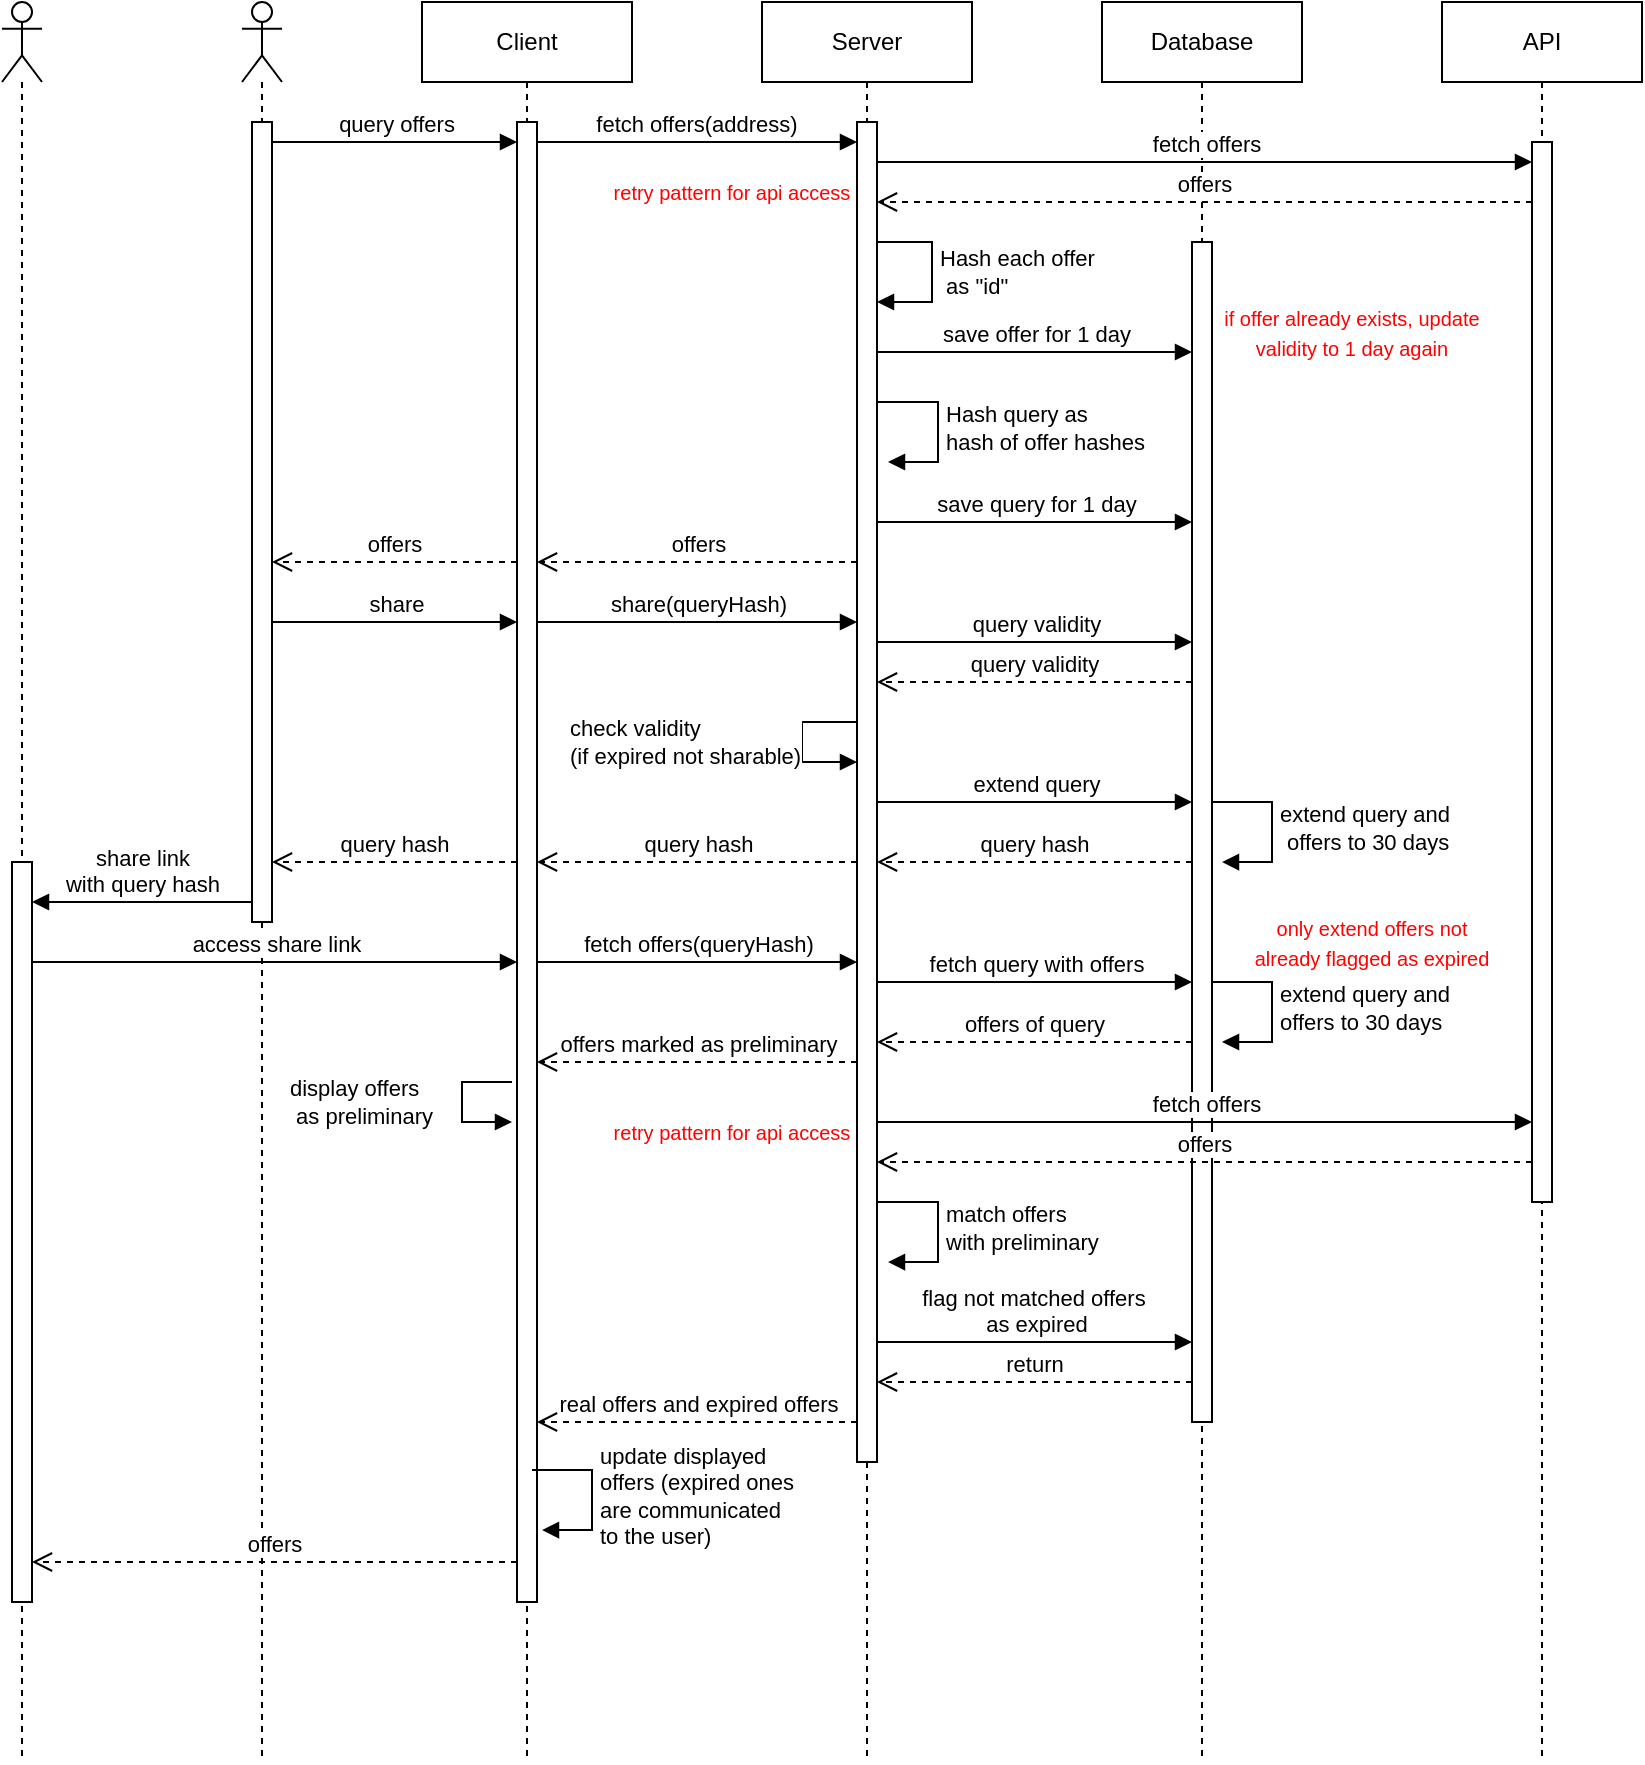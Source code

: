 <mxfile version="26.2.15">
  <diagram name="Page-1" id="uvZ_p6zEdQjQPHURUwZK">
    <mxGraphModel dx="1846" dy="647" grid="1" gridSize="10" guides="1" tooltips="1" connect="1" arrows="1" fold="1" page="1" pageScale="1" pageWidth="850" pageHeight="1100" math="0" shadow="0">
      <root>
        <mxCell id="0" />
        <mxCell id="1" parent="0" />
        <mxCell id="SsUKi70PaGGUsnkP7HMS-1" value="Client" style="shape=umlLifeline;perimeter=lifelinePerimeter;whiteSpace=wrap;html=1;container=1;dropTarget=0;collapsible=0;recursiveResize=0;outlineConnect=0;portConstraint=eastwest;newEdgeStyle={&quot;curved&quot;:0,&quot;rounded&quot;:0};" vertex="1" parent="1">
          <mxGeometry x="170" y="80" width="105" height="880" as="geometry" />
        </mxCell>
        <mxCell id="SsUKi70PaGGUsnkP7HMS-8" value="" style="html=1;points=[[0,0,0,0,5],[0,1,0,0,-5],[1,0,0,0,5],[1,1,0,0,-5]];perimeter=orthogonalPerimeter;outlineConnect=0;targetShapes=umlLifeline;portConstraint=eastwest;newEdgeStyle={&quot;curved&quot;:0,&quot;rounded&quot;:0};" vertex="1" parent="SsUKi70PaGGUsnkP7HMS-1">
          <mxGeometry x="47.5" y="60" width="10" height="740" as="geometry" />
        </mxCell>
        <mxCell id="SsUKi70PaGGUsnkP7HMS-41" value="update displayed&lt;div&gt;offers (expired ones&lt;/div&gt;&lt;div&gt;are communicated&amp;nbsp;&lt;/div&gt;&lt;div&gt;to the user)&lt;/div&gt;" style="html=1;align=left;spacingLeft=2;endArrow=block;rounded=0;edgeStyle=orthogonalEdgeStyle;curved=0;rounded=0;" edge="1" parent="SsUKi70PaGGUsnkP7HMS-1">
          <mxGeometry relative="1" as="geometry">
            <mxPoint x="55" y="734" as="sourcePoint" />
            <Array as="points">
              <mxPoint x="85" y="764" />
            </Array>
            <mxPoint x="60" y="764.043" as="targetPoint" />
          </mxGeometry>
        </mxCell>
        <mxCell id="SsUKi70PaGGUsnkP7HMS-56" value="display&amp;nbsp;&lt;span style=&quot;background-color: light-dark(#ffffff, var(--ge-dark-color, #121212)); color: light-dark(rgb(0, 0, 0), rgb(255, 255, 255));&quot;&gt;offers&lt;/span&gt;&lt;div&gt;&lt;span style=&quot;background-color: light-dark(#ffffff, var(--ge-dark-color, #121212)); color: light-dark(rgb(0, 0, 0), rgb(255, 255, 255));&quot;&gt;&amp;nbsp;as preliminary&lt;/span&gt;&lt;/div&gt;" style="html=1;align=left;spacingLeft=2;endArrow=block;rounded=0;edgeStyle=orthogonalEdgeStyle;curved=0;rounded=0;" edge="1" parent="SsUKi70PaGGUsnkP7HMS-1">
          <mxGeometry y="-90" relative="1" as="geometry">
            <mxPoint x="45" y="540" as="sourcePoint" />
            <Array as="points">
              <mxPoint x="20" y="540" />
              <mxPoint x="20" y="560" />
            </Array>
            <mxPoint x="45" y="560" as="targetPoint" />
            <mxPoint as="offset" />
          </mxGeometry>
        </mxCell>
        <mxCell id="SsUKi70PaGGUsnkP7HMS-2" value="Server" style="shape=umlLifeline;perimeter=lifelinePerimeter;whiteSpace=wrap;html=1;container=1;dropTarget=0;collapsible=0;recursiveResize=0;outlineConnect=0;portConstraint=eastwest;newEdgeStyle={&quot;curved&quot;:0,&quot;rounded&quot;:0};" vertex="1" parent="1">
          <mxGeometry x="340" y="80" width="105" height="880" as="geometry" />
        </mxCell>
        <mxCell id="SsUKi70PaGGUsnkP7HMS-9" value="" style="html=1;points=[[0,0,0,0,5],[0,1,0,0,-5],[1,0,0,0,5],[1,1,0,0,-5]];perimeter=orthogonalPerimeter;outlineConnect=0;targetShapes=umlLifeline;portConstraint=eastwest;newEdgeStyle={&quot;curved&quot;:0,&quot;rounded&quot;:0};" vertex="1" parent="SsUKi70PaGGUsnkP7HMS-2">
          <mxGeometry x="47.5" y="60" width="10" height="670" as="geometry" />
        </mxCell>
        <mxCell id="SsUKi70PaGGUsnkP7HMS-18" value="Hash each offer&lt;div&gt;&amp;nbsp;as &quot;id&quot;&lt;/div&gt;" style="html=1;align=left;spacingLeft=2;endArrow=block;rounded=0;edgeStyle=orthogonalEdgeStyle;curved=0;rounded=0;" edge="1" target="SsUKi70PaGGUsnkP7HMS-9" parent="SsUKi70PaGGUsnkP7HMS-2" source="SsUKi70PaGGUsnkP7HMS-9">
          <mxGeometry relative="1" as="geometry">
            <mxPoint x="55" y="120" as="sourcePoint" />
            <Array as="points">
              <mxPoint x="85" y="120" />
              <mxPoint x="85" y="150" />
            </Array>
            <mxPoint x="60" y="150" as="targetPoint" />
          </mxGeometry>
        </mxCell>
        <mxCell id="SsUKi70PaGGUsnkP7HMS-24" value="Hash query as&lt;br&gt;hash of offer hashes" style="html=1;align=left;spacingLeft=2;endArrow=block;rounded=0;edgeStyle=orthogonalEdgeStyle;curved=0;rounded=0;" edge="1" parent="SsUKi70PaGGUsnkP7HMS-2">
          <mxGeometry relative="1" as="geometry">
            <mxPoint x="58" y="200" as="sourcePoint" />
            <Array as="points">
              <mxPoint x="88" y="200" />
              <mxPoint x="88" y="230" />
            </Array>
            <mxPoint x="63" y="230" as="targetPoint" />
          </mxGeometry>
        </mxCell>
        <mxCell id="SsUKi70PaGGUsnkP7HMS-62" value="check validity&amp;nbsp;&lt;div&gt;(if expired not sharable)&lt;/div&gt;" style="html=1;align=left;spacingLeft=2;endArrow=block;rounded=0;edgeStyle=orthogonalEdgeStyle;curved=0;rounded=0;" edge="1" target="SsUKi70PaGGUsnkP7HMS-9" parent="SsUKi70PaGGUsnkP7HMS-2" source="SsUKi70PaGGUsnkP7HMS-9">
          <mxGeometry x="-0.001" y="-120" relative="1" as="geometry">
            <mxPoint x="-50" y="345" as="sourcePoint" />
            <Array as="points">
              <mxPoint x="20" y="360" />
              <mxPoint x="20" y="380" />
            </Array>
            <mxPoint x="-45" y="375.0" as="targetPoint" />
            <mxPoint as="offset" />
          </mxGeometry>
        </mxCell>
        <mxCell id="SsUKi70PaGGUsnkP7HMS-3" value="Database" style="shape=umlLifeline;perimeter=lifelinePerimeter;whiteSpace=wrap;html=1;container=1;dropTarget=0;collapsible=0;recursiveResize=0;outlineConnect=0;portConstraint=eastwest;newEdgeStyle={&quot;curved&quot;:0,&quot;rounded&quot;:0};" vertex="1" parent="1">
          <mxGeometry x="510" y="80" width="100" height="880" as="geometry" />
        </mxCell>
        <mxCell id="SsUKi70PaGGUsnkP7HMS-15" value="" style="html=1;points=[[0,0,0,0,5],[0,1,0,0,-5],[1,0,0,0,5],[1,1,0,0,-5]];perimeter=orthogonalPerimeter;outlineConnect=0;targetShapes=umlLifeline;portConstraint=eastwest;newEdgeStyle={&quot;curved&quot;:0,&quot;rounded&quot;:0};" vertex="1" parent="SsUKi70PaGGUsnkP7HMS-3">
          <mxGeometry x="45" y="120" width="10" height="590" as="geometry" />
        </mxCell>
        <mxCell id="SsUKi70PaGGUsnkP7HMS-4" value="API" style="shape=umlLifeline;perimeter=lifelinePerimeter;whiteSpace=wrap;html=1;container=1;dropTarget=0;collapsible=0;recursiveResize=0;outlineConnect=0;portConstraint=eastwest;newEdgeStyle={&quot;curved&quot;:0,&quot;rounded&quot;:0};" vertex="1" parent="1">
          <mxGeometry x="680" y="80" width="100" height="880" as="geometry" />
        </mxCell>
        <mxCell id="SsUKi70PaGGUsnkP7HMS-10" value="" style="html=1;points=[[0,0,0,0,5],[0,1,0,0,-5],[1,0,0,0,5],[1,1,0,0,-5]];perimeter=orthogonalPerimeter;outlineConnect=0;targetShapes=umlLifeline;portConstraint=eastwest;newEdgeStyle={&quot;curved&quot;:0,&quot;rounded&quot;:0};" vertex="1" parent="SsUKi70PaGGUsnkP7HMS-4">
          <mxGeometry x="45" y="70" width="10" height="530" as="geometry" />
        </mxCell>
        <mxCell id="SsUKi70PaGGUsnkP7HMS-6" value="" style="shape=umlLifeline;perimeter=lifelinePerimeter;whiteSpace=wrap;html=1;container=1;dropTarget=0;collapsible=0;recursiveResize=0;outlineConnect=0;portConstraint=eastwest;newEdgeStyle={&quot;curved&quot;:0,&quot;rounded&quot;:0};participant=umlActor;" vertex="1" parent="1">
          <mxGeometry x="80" y="80" width="20" height="880" as="geometry" />
        </mxCell>
        <mxCell id="SsUKi70PaGGUsnkP7HMS-7" value="" style="html=1;points=[[0,0,0,0,5],[0,1,0,0,-5],[1,0,0,0,5],[1,1,0,0,-5]];perimeter=orthogonalPerimeter;outlineConnect=0;targetShapes=umlLifeline;portConstraint=eastwest;newEdgeStyle={&quot;curved&quot;:0,&quot;rounded&quot;:0};" vertex="1" parent="SsUKi70PaGGUsnkP7HMS-6">
          <mxGeometry x="5" y="60" width="10" height="400" as="geometry" />
        </mxCell>
        <mxCell id="SsUKi70PaGGUsnkP7HMS-11" value="query offers" style="html=1;verticalAlign=bottom;endArrow=block;curved=0;rounded=0;" edge="1" parent="1" source="SsUKi70PaGGUsnkP7HMS-7" target="SsUKi70PaGGUsnkP7HMS-8">
          <mxGeometry width="80" relative="1" as="geometry">
            <mxPoint x="95" y="160" as="sourcePoint" />
            <mxPoint x="215" y="160" as="targetPoint" />
            <Array as="points">
              <mxPoint x="160" y="150" />
            </Array>
          </mxGeometry>
        </mxCell>
        <mxCell id="SsUKi70PaGGUsnkP7HMS-12" value="fetch offers(address)" style="html=1;verticalAlign=bottom;endArrow=block;curved=0;rounded=0;" edge="1" parent="1" source="SsUKi70PaGGUsnkP7HMS-8" target="SsUKi70PaGGUsnkP7HMS-9">
          <mxGeometry x="-0.005" width="80" relative="1" as="geometry">
            <mxPoint x="270" y="150" as="sourcePoint" />
            <mxPoint x="350" y="150" as="targetPoint" />
            <Array as="points">
              <mxPoint x="300" y="150" />
            </Array>
            <mxPoint as="offset" />
          </mxGeometry>
        </mxCell>
        <mxCell id="SsUKi70PaGGUsnkP7HMS-13" value="fetch offers" style="html=1;verticalAlign=bottom;endArrow=block;curved=0;rounded=0;" edge="1" parent="1" source="SsUKi70PaGGUsnkP7HMS-9" target="SsUKi70PaGGUsnkP7HMS-10">
          <mxGeometry width="80" relative="1" as="geometry">
            <mxPoint x="420" y="160" as="sourcePoint" />
            <mxPoint x="500" y="160" as="targetPoint" />
            <Array as="points">
              <mxPoint x="560" y="160" />
            </Array>
          </mxGeometry>
        </mxCell>
        <mxCell id="SsUKi70PaGGUsnkP7HMS-14" value="offers" style="html=1;verticalAlign=bottom;endArrow=open;dashed=1;endSize=8;curved=0;rounded=0;" edge="1" parent="1" source="SsUKi70PaGGUsnkP7HMS-10" target="SsUKi70PaGGUsnkP7HMS-9">
          <mxGeometry relative="1" as="geometry">
            <mxPoint x="600" y="180" as="sourcePoint" />
            <mxPoint x="520" y="180" as="targetPoint" />
            <Array as="points">
              <mxPoint x="560" y="180" />
            </Array>
          </mxGeometry>
        </mxCell>
        <mxCell id="SsUKi70PaGGUsnkP7HMS-19" value="save offer for 1 day" style="html=1;verticalAlign=bottom;endArrow=block;curved=0;rounded=0;" edge="1" parent="1" source="SsUKi70PaGGUsnkP7HMS-9" target="SsUKi70PaGGUsnkP7HMS-15">
          <mxGeometry width="80" relative="1" as="geometry">
            <mxPoint x="420" y="250" as="sourcePoint" />
            <mxPoint x="500" y="250" as="targetPoint" />
            <Array as="points">
              <mxPoint x="480" y="255" />
            </Array>
          </mxGeometry>
        </mxCell>
        <mxCell id="SsUKi70PaGGUsnkP7HMS-25" value="save query for 1 day" style="html=1;verticalAlign=bottom;endArrow=block;curved=0;rounded=0;" edge="1" parent="1" source="SsUKi70PaGGUsnkP7HMS-9" target="SsUKi70PaGGUsnkP7HMS-15">
          <mxGeometry width="80" relative="1" as="geometry">
            <mxPoint x="410" y="340" as="sourcePoint" />
            <mxPoint x="490" y="340" as="targetPoint" />
            <Array as="points">
              <mxPoint x="470" y="340" />
            </Array>
          </mxGeometry>
        </mxCell>
        <mxCell id="SsUKi70PaGGUsnkP7HMS-26" value="offers" style="html=1;verticalAlign=bottom;endArrow=open;dashed=1;endSize=8;curved=0;rounded=0;" edge="1" parent="1" source="SsUKi70PaGGUsnkP7HMS-9" target="SsUKi70PaGGUsnkP7HMS-8">
          <mxGeometry relative="1" as="geometry">
            <mxPoint x="370" y="360" as="sourcePoint" />
            <mxPoint x="290" y="360" as="targetPoint" />
            <Array as="points">
              <mxPoint x="300" y="360" />
            </Array>
          </mxGeometry>
        </mxCell>
        <mxCell id="SsUKi70PaGGUsnkP7HMS-27" value="offers" style="html=1;verticalAlign=bottom;endArrow=open;dashed=1;endSize=8;curved=0;rounded=0;" edge="1" parent="1" source="SsUKi70PaGGUsnkP7HMS-8" target="SsUKi70PaGGUsnkP7HMS-7">
          <mxGeometry relative="1" as="geometry">
            <mxPoint x="210" y="370" as="sourcePoint" />
            <mxPoint x="130" y="370" as="targetPoint" />
            <Array as="points">
              <mxPoint x="150" y="360" />
            </Array>
          </mxGeometry>
        </mxCell>
        <mxCell id="SsUKi70PaGGUsnkP7HMS-28" value="share" style="html=1;verticalAlign=bottom;endArrow=block;curved=0;rounded=0;" edge="1" parent="1" source="SsUKi70PaGGUsnkP7HMS-7" target="SsUKi70PaGGUsnkP7HMS-8">
          <mxGeometry width="80" relative="1" as="geometry">
            <mxPoint x="110" y="390" as="sourcePoint" />
            <mxPoint x="190" y="390" as="targetPoint" />
            <Array as="points">
              <mxPoint x="150" y="390" />
            </Array>
          </mxGeometry>
        </mxCell>
        <mxCell id="SsUKi70PaGGUsnkP7HMS-29" value="share(queryHash)" style="html=1;verticalAlign=bottom;endArrow=block;curved=0;rounded=0;" edge="1" parent="1" source="SsUKi70PaGGUsnkP7HMS-8" target="SsUKi70PaGGUsnkP7HMS-9">
          <mxGeometry width="80" relative="1" as="geometry">
            <mxPoint x="240" y="390" as="sourcePoint" />
            <mxPoint x="320" y="390" as="targetPoint" />
            <Array as="points">
              <mxPoint x="310" y="390" />
            </Array>
          </mxGeometry>
        </mxCell>
        <mxCell id="SsUKi70PaGGUsnkP7HMS-30" value="query validity" style="html=1;verticalAlign=bottom;endArrow=block;curved=0;rounded=0;" edge="1" parent="1" source="SsUKi70PaGGUsnkP7HMS-9" target="SsUKi70PaGGUsnkP7HMS-15">
          <mxGeometry width="80" relative="1" as="geometry">
            <mxPoint x="420" y="400" as="sourcePoint" />
            <mxPoint x="500" y="400" as="targetPoint" />
            <Array as="points">
              <mxPoint x="480" y="400" />
            </Array>
          </mxGeometry>
        </mxCell>
        <mxCell id="SsUKi70PaGGUsnkP7HMS-32" value="&lt;span style=&quot;text-align: center;&quot;&gt;extend query and&amp;nbsp;&lt;/span&gt;&lt;div style=&quot;text-align: center;&quot;&gt;offers to 30 days&lt;/div&gt;" style="html=1;align=left;spacingLeft=2;endArrow=block;rounded=0;edgeStyle=orthogonalEdgeStyle;curved=0;rounded=0;" edge="1" parent="1">
          <mxGeometry relative="1" as="geometry">
            <mxPoint x="565" y="480" as="sourcePoint" />
            <Array as="points">
              <mxPoint x="595" y="510" />
            </Array>
            <mxPoint x="570" y="510.043" as="targetPoint" />
          </mxGeometry>
        </mxCell>
        <mxCell id="SsUKi70PaGGUsnkP7HMS-33" value="query hash" style="html=1;verticalAlign=bottom;endArrow=open;dashed=1;endSize=8;curved=0;rounded=0;" edge="1" parent="1" source="SsUKi70PaGGUsnkP7HMS-15" target="SsUKi70PaGGUsnkP7HMS-9">
          <mxGeometry relative="1" as="geometry">
            <mxPoint x="555" y="510" as="sourcePoint" />
            <mxPoint x="397.5" y="510" as="targetPoint" />
            <Array as="points">
              <mxPoint x="480" y="510" />
            </Array>
          </mxGeometry>
        </mxCell>
        <mxCell id="SsUKi70PaGGUsnkP7HMS-34" value="offers marked as&amp;nbsp;preliminary" style="html=1;verticalAlign=bottom;endArrow=open;dashed=1;endSize=8;curved=0;rounded=0;" edge="1" parent="1" source="SsUKi70PaGGUsnkP7HMS-9" target="SsUKi70PaGGUsnkP7HMS-8">
          <mxGeometry relative="1" as="geometry">
            <mxPoint x="387.5" y="610" as="sourcePoint" />
            <mxPoint x="227.5" y="610" as="targetPoint" />
            <Array as="points">
              <mxPoint x="300" y="610" />
            </Array>
          </mxGeometry>
        </mxCell>
        <mxCell id="SsUKi70PaGGUsnkP7HMS-35" value="fetch offers" style="html=1;verticalAlign=bottom;endArrow=block;curved=0;rounded=0;" edge="1" parent="1" source="SsUKi70PaGGUsnkP7HMS-9" target="SsUKi70PaGGUsnkP7HMS-10">
          <mxGeometry width="80" relative="1" as="geometry">
            <mxPoint x="397.5" y="640" as="sourcePoint" />
            <mxPoint x="725" y="640" as="targetPoint" />
            <Array as="points">
              <mxPoint x="560" y="640" />
            </Array>
          </mxGeometry>
        </mxCell>
        <mxCell id="SsUKi70PaGGUsnkP7HMS-36" value="offers" style="html=1;verticalAlign=bottom;endArrow=open;dashed=1;endSize=8;curved=0;rounded=0;" edge="1" parent="1" source="SsUKi70PaGGUsnkP7HMS-10" target="SsUKi70PaGGUsnkP7HMS-9">
          <mxGeometry relative="1" as="geometry">
            <mxPoint x="725" y="660" as="sourcePoint" />
            <mxPoint x="397.5" y="660" as="targetPoint" />
            <Array as="points">
              <mxPoint x="560" y="660" />
            </Array>
          </mxGeometry>
        </mxCell>
        <mxCell id="SsUKi70PaGGUsnkP7HMS-38" value="match offers&amp;nbsp;&lt;div&gt;with preliminary&lt;/div&gt;" style="html=1;align=left;spacingLeft=2;endArrow=block;rounded=0;edgeStyle=orthogonalEdgeStyle;curved=0;rounded=0;" edge="1" parent="1">
          <mxGeometry relative="1" as="geometry">
            <mxPoint x="398" y="680" as="sourcePoint" />
            <Array as="points">
              <mxPoint x="428" y="710" />
            </Array>
            <mxPoint x="403" y="710.043" as="targetPoint" />
          </mxGeometry>
        </mxCell>
        <mxCell id="SsUKi70PaGGUsnkP7HMS-39" value="real offers and expired offers" style="html=1;verticalAlign=bottom;endArrow=open;dashed=1;endSize=8;curved=0;rounded=0;" edge="1" parent="1" source="SsUKi70PaGGUsnkP7HMS-9" target="SsUKi70PaGGUsnkP7HMS-8">
          <mxGeometry x="-0.005" relative="1" as="geometry">
            <mxPoint x="387.5" y="790" as="sourcePoint" />
            <mxPoint x="227.5" y="790" as="targetPoint" />
            <Array as="points">
              <mxPoint x="310" y="790" />
            </Array>
            <mxPoint as="offset" />
          </mxGeometry>
        </mxCell>
        <mxCell id="SsUKi70PaGGUsnkP7HMS-42" value="query hash" style="html=1;verticalAlign=bottom;endArrow=open;dashed=1;endSize=8;curved=0;rounded=0;" edge="1" parent="1" source="SsUKi70PaGGUsnkP7HMS-9" target="SsUKi70PaGGUsnkP7HMS-8">
          <mxGeometry relative="1" as="geometry">
            <mxPoint x="387.5" y="510" as="sourcePoint" />
            <mxPoint x="227.5" y="510" as="targetPoint" />
            <Array as="points">
              <mxPoint x="310" y="510" />
            </Array>
          </mxGeometry>
        </mxCell>
        <mxCell id="SsUKi70PaGGUsnkP7HMS-43" value="query hash" style="html=1;verticalAlign=bottom;endArrow=open;dashed=1;endSize=8;curved=0;rounded=0;" edge="1" parent="1" source="SsUKi70PaGGUsnkP7HMS-8" target="SsUKi70PaGGUsnkP7HMS-7">
          <mxGeometry relative="1" as="geometry">
            <mxPoint x="217.5" y="510" as="sourcePoint" />
            <mxPoint x="120" y="510" as="targetPoint" />
            <Array as="points">
              <mxPoint x="150" y="510" />
            </Array>
          </mxGeometry>
        </mxCell>
        <mxCell id="SsUKi70PaGGUsnkP7HMS-45" value="" style="shape=umlLifeline;perimeter=lifelinePerimeter;whiteSpace=wrap;html=1;container=1;dropTarget=0;collapsible=0;recursiveResize=0;outlineConnect=0;portConstraint=eastwest;newEdgeStyle={&quot;curved&quot;:0,&quot;rounded&quot;:0};participant=umlActor;" vertex="1" parent="1">
          <mxGeometry x="-40" y="80" width="20" height="880" as="geometry" />
        </mxCell>
        <mxCell id="SsUKi70PaGGUsnkP7HMS-46" value="" style="html=1;points=[[0,0,0,0,5],[0,1,0,0,-5],[1,0,0,0,5],[1,1,0,0,-5]];perimeter=orthogonalPerimeter;outlineConnect=0;targetShapes=umlLifeline;portConstraint=eastwest;newEdgeStyle={&quot;curved&quot;:0,&quot;rounded&quot;:0};" vertex="1" parent="SsUKi70PaGGUsnkP7HMS-45">
          <mxGeometry x="5" y="430" width="10" height="370" as="geometry" />
        </mxCell>
        <mxCell id="SsUKi70PaGGUsnkP7HMS-47" value="share link&lt;br&gt;with query hash" style="html=1;verticalAlign=bottom;endArrow=block;curved=0;rounded=0;" edge="1" parent="1" source="SsUKi70PaGGUsnkP7HMS-7" target="SsUKi70PaGGUsnkP7HMS-46">
          <mxGeometry width="80" relative="1" as="geometry">
            <mxPoint x="85" y="530" as="sourcePoint" />
            <mxPoint x="70" y="540" as="targetPoint" />
            <Array as="points">
              <mxPoint x="30" y="530" />
            </Array>
          </mxGeometry>
        </mxCell>
        <mxCell id="SsUKi70PaGGUsnkP7HMS-48" value="access share link" style="html=1;verticalAlign=bottom;endArrow=block;curved=0;rounded=0;" edge="1" parent="1" source="SsUKi70PaGGUsnkP7HMS-46" target="SsUKi70PaGGUsnkP7HMS-8">
          <mxGeometry width="80" relative="1" as="geometry">
            <mxPoint y="560" as="sourcePoint" />
            <mxPoint x="217.5" y="560" as="targetPoint" />
            <Array as="points">
              <mxPoint x="90" y="560" />
            </Array>
          </mxGeometry>
        </mxCell>
        <mxCell id="SsUKi70PaGGUsnkP7HMS-49" value="fetch offers(queryHash)" style="html=1;verticalAlign=bottom;endArrow=block;curved=0;rounded=0;" edge="1" parent="1" source="SsUKi70PaGGUsnkP7HMS-8" target="SsUKi70PaGGUsnkP7HMS-9">
          <mxGeometry width="80" relative="1" as="geometry">
            <mxPoint x="227.5" y="560" as="sourcePoint" />
            <mxPoint x="387.5" y="560" as="targetPoint" />
            <Array as="points">
              <mxPoint x="310" y="560" />
            </Array>
          </mxGeometry>
        </mxCell>
        <mxCell id="SsUKi70PaGGUsnkP7HMS-50" value="fetch query with offers" style="html=1;verticalAlign=bottom;endArrow=block;curved=0;rounded=0;" edge="1" parent="1" source="SsUKi70PaGGUsnkP7HMS-9" target="SsUKi70PaGGUsnkP7HMS-15">
          <mxGeometry width="80" relative="1" as="geometry">
            <mxPoint x="397.5" y="570" as="sourcePoint" />
            <mxPoint x="555" y="570" as="targetPoint" />
            <Array as="points">
              <mxPoint x="480" y="570" />
            </Array>
          </mxGeometry>
        </mxCell>
        <mxCell id="SsUKi70PaGGUsnkP7HMS-52" value="extend query and&lt;div&gt;offers to 30 days&lt;/div&gt;" style="html=1;align=left;spacingLeft=2;endArrow=block;rounded=0;edgeStyle=orthogonalEdgeStyle;curved=0;rounded=0;" edge="1" parent="1">
          <mxGeometry relative="1" as="geometry">
            <mxPoint x="565" y="570" as="sourcePoint" />
            <Array as="points">
              <mxPoint x="595" y="600" />
            </Array>
            <mxPoint x="570" y="600" as="targetPoint" />
          </mxGeometry>
        </mxCell>
        <mxCell id="SsUKi70PaGGUsnkP7HMS-53" value="offers of query" style="html=1;verticalAlign=bottom;endArrow=open;dashed=1;endSize=8;curved=0;rounded=0;" edge="1" parent="1" source="SsUKi70PaGGUsnkP7HMS-15" target="SsUKi70PaGGUsnkP7HMS-9">
          <mxGeometry relative="1" as="geometry">
            <mxPoint x="555" y="600" as="sourcePoint" />
            <mxPoint x="397.5" y="600" as="targetPoint" />
            <Array as="points">
              <mxPoint x="480" y="600" />
            </Array>
          </mxGeometry>
        </mxCell>
        <mxCell id="SsUKi70PaGGUsnkP7HMS-54" value="flag not matched offers&amp;nbsp;&lt;div&gt;as expired&lt;/div&gt;" style="html=1;verticalAlign=bottom;endArrow=block;curved=0;rounded=0;" edge="1" parent="1" source="SsUKi70PaGGUsnkP7HMS-9" target="SsUKi70PaGGUsnkP7HMS-15">
          <mxGeometry x="0.005" width="80" relative="1" as="geometry">
            <mxPoint x="397.5" y="750" as="sourcePoint" />
            <mxPoint x="555" y="750" as="targetPoint" />
            <Array as="points">
              <mxPoint x="480" y="750" />
            </Array>
            <mxPoint as="offset" />
          </mxGeometry>
        </mxCell>
        <mxCell id="SsUKi70PaGGUsnkP7HMS-55" value="return" style="html=1;verticalAlign=bottom;endArrow=open;dashed=1;endSize=8;curved=0;rounded=0;" edge="1" parent="1" source="SsUKi70PaGGUsnkP7HMS-15" target="SsUKi70PaGGUsnkP7HMS-9">
          <mxGeometry relative="1" as="geometry">
            <mxPoint x="555" y="770" as="sourcePoint" />
            <mxPoint x="397.5" y="770" as="targetPoint" />
            <Array as="points">
              <mxPoint x="480" y="770" />
            </Array>
          </mxGeometry>
        </mxCell>
        <mxCell id="SsUKi70PaGGUsnkP7HMS-57" value="&lt;font style=&quot;font-size: 10px; color: rgb(255, 0, 0);&quot;&gt;only extend offers not already flagged as expired&lt;/font&gt;" style="text;html=1;align=center;verticalAlign=middle;whiteSpace=wrap;rounded=0;" vertex="1" parent="1">
          <mxGeometry x="580" y="535" width="130" height="30" as="geometry" />
        </mxCell>
        <mxCell id="SsUKi70PaGGUsnkP7HMS-58" value="offers" style="html=1;verticalAlign=bottom;endArrow=open;dashed=1;endSize=8;curved=0;rounded=0;" edge="1" parent="1" source="SsUKi70PaGGUsnkP7HMS-8" target="SsUKi70PaGGUsnkP7HMS-46">
          <mxGeometry relative="1" as="geometry">
            <mxPoint x="217.5" y="860" as="sourcePoint" />
            <mxPoint x="110" y="850" as="targetPoint" />
            <Array as="points">
              <mxPoint x="100" y="860" />
            </Array>
          </mxGeometry>
        </mxCell>
        <mxCell id="SsUKi70PaGGUsnkP7HMS-59" value="&lt;font style=&quot;font-size: 10px; color: rgb(255, 0, 0);&quot;&gt;if offer already exists, update validity to 1 day again&lt;/font&gt;" style="text;html=1;align=center;verticalAlign=middle;whiteSpace=wrap;rounded=0;" vertex="1" parent="1">
          <mxGeometry x="570" y="230" width="130" height="30" as="geometry" />
        </mxCell>
        <mxCell id="SsUKi70PaGGUsnkP7HMS-60" value="query validity" style="html=1;verticalAlign=bottom;endArrow=open;dashed=1;endSize=8;curved=0;rounded=0;" edge="1" parent="1" source="SsUKi70PaGGUsnkP7HMS-15" target="SsUKi70PaGGUsnkP7HMS-9">
          <mxGeometry relative="1" as="geometry">
            <mxPoint x="510" y="420" as="sourcePoint" />
            <mxPoint x="430" y="420" as="targetPoint" />
            <Array as="points">
              <mxPoint x="480" y="420" />
            </Array>
          </mxGeometry>
        </mxCell>
        <mxCell id="SsUKi70PaGGUsnkP7HMS-63" value="extend query" style="html=1;verticalAlign=bottom;endArrow=block;curved=0;rounded=0;" edge="1" parent="1" source="SsUKi70PaGGUsnkP7HMS-9" target="SsUKi70PaGGUsnkP7HMS-15">
          <mxGeometry width="80" relative="1" as="geometry">
            <mxPoint x="410" y="470" as="sourcePoint" />
            <mxPoint x="490" y="470" as="targetPoint" />
            <Array as="points">
              <mxPoint x="480" y="480" />
            </Array>
          </mxGeometry>
        </mxCell>
        <mxCell id="SsUKi70PaGGUsnkP7HMS-64" value="&lt;font color=&quot;#ff0000&quot;&gt;&lt;span style=&quot;font-size: 10px;&quot;&gt;retry pattern for api access&lt;/span&gt;&lt;/font&gt;" style="text;html=1;align=center;verticalAlign=middle;whiteSpace=wrap;rounded=0;" vertex="1" parent="1">
          <mxGeometry x="260" y="630" width="130" height="30" as="geometry" />
        </mxCell>
        <mxCell id="SsUKi70PaGGUsnkP7HMS-65" value="&lt;font color=&quot;#ff0000&quot;&gt;&lt;span style=&quot;font-size: 10px;&quot;&gt;retry pattern for api access&lt;/span&gt;&lt;/font&gt;" style="text;html=1;align=center;verticalAlign=middle;whiteSpace=wrap;rounded=0;" vertex="1" parent="1">
          <mxGeometry x="260" y="160" width="130" height="30" as="geometry" />
        </mxCell>
      </root>
    </mxGraphModel>
  </diagram>
</mxfile>
